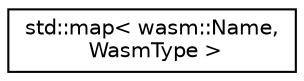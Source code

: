 digraph "Graphical Class Hierarchy"
{
  edge [fontname="Helvetica",fontsize="10",labelfontname="Helvetica",labelfontsize="10"];
  node [fontname="Helvetica",fontsize="10",shape=record];
  rankdir="LR";
  Node0 [label="std::map\< wasm::Name,\l WasmType \>",height=0.2,width=0.4,color="black", fillcolor="white", style="filled",URL="$classstd_1_1map.html"];
}
